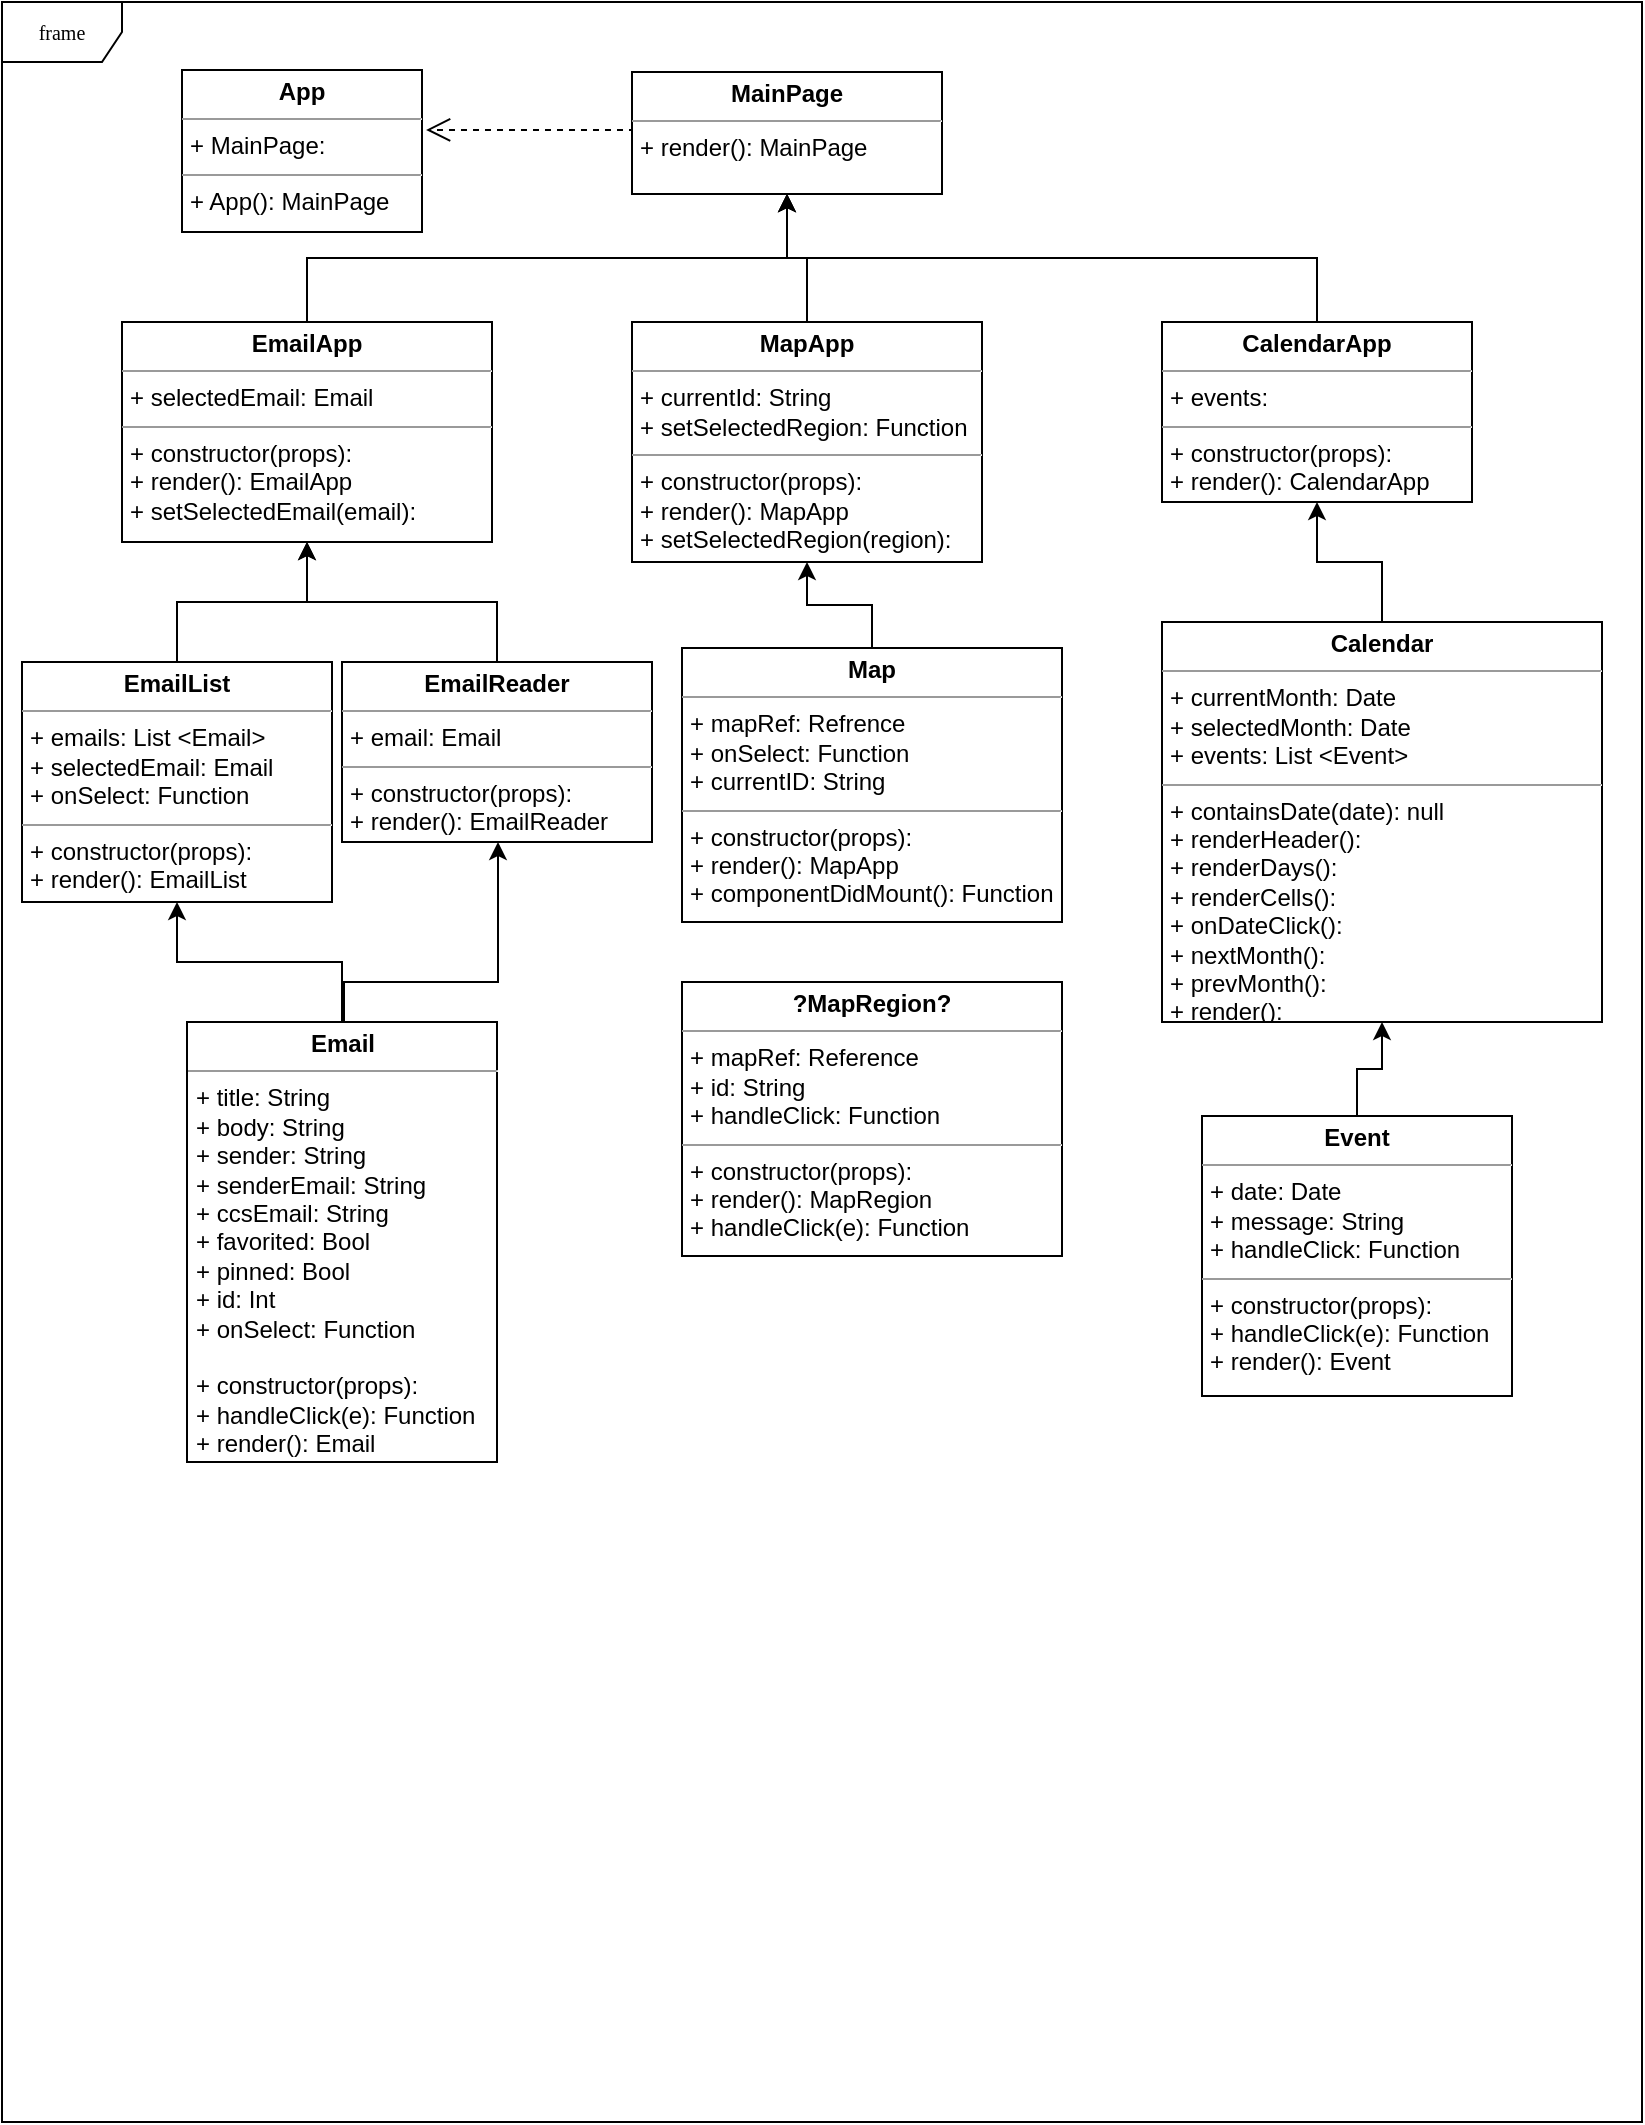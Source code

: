 <mxfile version="12.3.6" type="google" pages="1"><diagram name="Page-1" id="c4acf3e9-155e-7222-9cf6-157b1a14988f"><mxGraphModel dx="460" dy="904" grid="1" gridSize="10" guides="1" tooltips="1" connect="1" arrows="1" fold="1" page="1" pageScale="1" pageWidth="850" pageHeight="1100" background="#ffffff" math="0" shadow="0"><root><mxCell id="0"/><mxCell id="1" parent="0"/><mxCell id="17acba5748e5396b-1" value="frame" style="shape=umlFrame;whiteSpace=wrap;html=1;rounded=0;shadow=0;comic=0;labelBackgroundColor=none;strokeWidth=1;fontFamily=Verdana;fontSize=10;align=center;" parent="1" vertex="1"><mxGeometry x="20" y="20" width="820" height="1060" as="geometry"/></mxCell><mxCell id="5d2195bd80daf111-15" value="&lt;p style=&quot;margin: 0px ; margin-top: 4px ; text-align: center&quot;&gt;&lt;b&gt;MainPage&lt;/b&gt;&lt;/p&gt;&lt;hr size=&quot;1&quot;&gt;&lt;p style=&quot;margin: 0px ; margin-left: 4px&quot;&gt;&lt;span&gt;+ render(): MainPage&lt;/span&gt;&lt;br&gt;&lt;/p&gt;&lt;p style=&quot;margin: 0px ; margin-left: 4px&quot;&gt;&lt;br&gt;&lt;/p&gt;" style="verticalAlign=top;align=left;overflow=fill;fontSize=12;fontFamily=Helvetica;html=1;rounded=0;shadow=0;comic=0;labelBackgroundColor=none;strokeWidth=1" parent="1" vertex="1"><mxGeometry x="335" y="55" width="155" height="61" as="geometry"/></mxCell><mxCell id="5d2195bd80daf111-21" style="edgeStyle=orthogonalEdgeStyle;rounded=0;html=1;labelBackgroundColor=none;startFill=0;endArrow=open;endFill=0;endSize=10;fontFamily=Verdana;fontSize=10;dashed=1;exitX=0;exitY=0.5;exitDx=0;exitDy=0;entryX=1.017;entryY=0.37;entryDx=0;entryDy=0;entryPerimeter=0;" parent="1" source="5d2195bd80daf111-15" target="5d2195bd80daf111-19" edge="1"><mxGeometry relative="1" as="geometry"><mxPoint x="330" y="94" as="sourcePoint"/><mxPoint x="230" y="94" as="targetPoint"/><Array as="points"><mxPoint x="335" y="84"/></Array></mxGeometry></mxCell><mxCell id="5d2195bd80daf111-19" value="&lt;p style=&quot;margin: 0px ; margin-top: 4px ; text-align: center&quot;&gt;&lt;b&gt;App&lt;/b&gt;&lt;/p&gt;&lt;hr size=&quot;1&quot;&gt;&lt;p style=&quot;margin: 0px ; margin-left: 4px&quot;&gt;+ MainPage:&lt;br&gt;&lt;/p&gt;&lt;hr size=&quot;1&quot;&gt;&lt;p style=&quot;margin: 0px ; margin-left: 4px&quot;&gt;+ App(): MainPage&lt;br&gt;&lt;br&gt;&lt;/p&gt;" style="verticalAlign=top;align=left;overflow=fill;fontSize=12;fontFamily=Helvetica;html=1;rounded=0;shadow=0;comic=0;labelBackgroundColor=none;strokeWidth=1" parent="1" vertex="1"><mxGeometry x="110" y="54" width="120" height="81" as="geometry"/></mxCell><mxCell id="Gejg4hsKHDjYNl8pGcNS-28" style="edgeStyle=orthogonalEdgeStyle;rounded=0;orthogonalLoop=1;jettySize=auto;html=1;entryX=0.5;entryY=1;entryDx=0;entryDy=0;exitX=0.5;exitY=0;exitDx=0;exitDy=0;" edge="1" parent="1" source="Gejg4hsKHDjYNl8pGcNS-16" target="5d2195bd80daf111-15"><mxGeometry relative="1" as="geometry"/></mxCell><mxCell id="Gejg4hsKHDjYNl8pGcNS-16" value="&lt;p style=&quot;margin: 0px ; margin-top: 4px ; text-align: center&quot;&gt;&lt;b&gt;EmailApp&lt;/b&gt;&lt;/p&gt;&lt;hr size=&quot;1&quot;&gt;&lt;p style=&quot;margin: 0px ; margin-left: 4px&quot;&gt;+ selectedEmail: Email&lt;br&gt;&lt;/p&gt;&lt;hr size=&quot;1&quot;&gt;&lt;p style=&quot;margin: 0px ; margin-left: 4px&quot;&gt;+ constructor(props):&lt;/p&gt;&lt;p style=&quot;margin: 0px ; margin-left: 4px&quot;&gt;+ render(): EmailApp&lt;/p&gt;&lt;p style=&quot;margin: 0px ; margin-left: 4px&quot;&gt;+ setSelectedEmail(email):&lt;br&gt;&lt;br&gt;&lt;/p&gt;" style="verticalAlign=top;align=left;overflow=fill;fontSize=12;fontFamily=Helvetica;html=1;rounded=0;shadow=0;comic=0;labelBackgroundColor=none;strokeWidth=1" vertex="1" parent="1"><mxGeometry x="80" y="180" width="185" height="110" as="geometry"/></mxCell><mxCell id="Gejg4hsKHDjYNl8pGcNS-30" style="edgeStyle=orthogonalEdgeStyle;rounded=0;orthogonalLoop=1;jettySize=auto;html=1;entryX=0.5;entryY=1;entryDx=0;entryDy=0;exitX=0.5;exitY=0;exitDx=0;exitDy=0;" edge="1" parent="1" source="Gejg4hsKHDjYNl8pGcNS-17" target="5d2195bd80daf111-15"><mxGeometry relative="1" as="geometry"/></mxCell><mxCell id="Gejg4hsKHDjYNl8pGcNS-17" value="&lt;p style=&quot;margin: 0px ; margin-top: 4px ; text-align: center&quot;&gt;&lt;b&gt;CalendarApp&lt;/b&gt;&lt;/p&gt;&lt;hr size=&quot;1&quot;&gt;&lt;p style=&quot;margin: 0px ; margin-left: 4px&quot;&gt;+ events:&amp;nbsp;&lt;span&gt;&amp;nbsp;&lt;/span&gt;&lt;/p&gt;&lt;hr size=&quot;1&quot;&gt;&lt;p style=&quot;margin: 0px ; margin-left: 4px&quot;&gt;+ constructor(props):&lt;/p&gt;&lt;p style=&quot;margin: 0px ; margin-left: 4px&quot;&gt;+ render(): CalendarApp&lt;br&gt;&lt;br&gt;&lt;/p&gt;" style="verticalAlign=top;align=left;overflow=fill;fontSize=12;fontFamily=Helvetica;html=1;rounded=0;shadow=0;comic=0;labelBackgroundColor=none;strokeWidth=1" vertex="1" parent="1"><mxGeometry x="600" y="180" width="155" height="90" as="geometry"/></mxCell><mxCell id="Gejg4hsKHDjYNl8pGcNS-29" style="edgeStyle=orthogonalEdgeStyle;rounded=0;orthogonalLoop=1;jettySize=auto;html=1;entryX=0.5;entryY=1;entryDx=0;entryDy=0;" edge="1" parent="1" source="Gejg4hsKHDjYNl8pGcNS-18" target="5d2195bd80daf111-15"><mxGeometry relative="1" as="geometry"/></mxCell><mxCell id="Gejg4hsKHDjYNl8pGcNS-18" value="&lt;p style=&quot;margin: 0px ; margin-top: 4px ; text-align: center&quot;&gt;&lt;b&gt;MapApp&lt;/b&gt;&lt;/p&gt;&lt;hr size=&quot;1&quot;&gt;&lt;p style=&quot;margin: 0px ; margin-left: 4px&quot;&gt;+ currentId: String&lt;br&gt;+ setSelectedRegion: Function&lt;/p&gt;&lt;hr size=&quot;1&quot;&gt;&lt;p style=&quot;margin: 0px ; margin-left: 4px&quot;&gt;+ constructor(props):&lt;/p&gt;&lt;p style=&quot;margin: 0px ; margin-left: 4px&quot;&gt;+ render(): MapApp&lt;br&gt;&lt;/p&gt;&lt;p style=&quot;margin: 0px ; margin-left: 4px&quot;&gt;+ setSelectedRegion(region):&amp;nbsp;&lt;/p&gt;" style="verticalAlign=top;align=left;overflow=fill;fontSize=12;fontFamily=Helvetica;html=1;rounded=0;shadow=0;comic=0;labelBackgroundColor=none;strokeWidth=1" vertex="1" parent="1"><mxGeometry x="335" y="180" width="175" height="120" as="geometry"/></mxCell><mxCell id="Gejg4hsKHDjYNl8pGcNS-26" style="edgeStyle=orthogonalEdgeStyle;rounded=0;orthogonalLoop=1;jettySize=auto;html=1;exitX=0.5;exitY=0;exitDx=0;exitDy=0;" edge="1" parent="1" source="Gejg4hsKHDjYNl8pGcNS-23" target="Gejg4hsKHDjYNl8pGcNS-16"><mxGeometry relative="1" as="geometry"/></mxCell><mxCell id="Gejg4hsKHDjYNl8pGcNS-23" value="&lt;p style=&quot;margin: 0px ; margin-top: 4px ; text-align: center&quot;&gt;&lt;b&gt;EmailList&lt;/b&gt;&lt;/p&gt;&lt;hr size=&quot;1&quot;&gt;&lt;p style=&quot;margin: 0px ; margin-left: 4px&quot;&gt;+ emails: List &amp;lt;Email&amp;gt;&lt;br&gt;+ selectedEmail: Email&lt;/p&gt;&lt;p style=&quot;margin: 0px ; margin-left: 4px&quot;&gt;+ onSelect: Function&amp;nbsp;&lt;/p&gt;&lt;hr size=&quot;1&quot;&gt;&lt;p style=&quot;margin: 0px ; margin-left: 4px&quot;&gt;+ constructor(props):&lt;/p&gt;&lt;p style=&quot;margin: 0px ; margin-left: 4px&quot;&gt;+ render(): EmailList&lt;/p&gt;&lt;p style=&quot;margin: 0px ; margin-left: 4px&quot;&gt;&lt;br&gt;&lt;br&gt;&lt;/p&gt;" style="verticalAlign=top;align=left;overflow=fill;fontSize=12;fontFamily=Helvetica;html=1;rounded=0;shadow=0;comic=0;labelBackgroundColor=none;strokeWidth=1" vertex="1" parent="1"><mxGeometry x="30" y="350" width="155" height="120" as="geometry"/></mxCell><mxCell id="Gejg4hsKHDjYNl8pGcNS-25" style="edgeStyle=orthogonalEdgeStyle;rounded=0;orthogonalLoop=1;jettySize=auto;html=1;entryX=0.5;entryY=1;entryDx=0;entryDy=0;" edge="1" parent="1" source="Gejg4hsKHDjYNl8pGcNS-24" target="Gejg4hsKHDjYNl8pGcNS-16"><mxGeometry relative="1" as="geometry"/></mxCell><mxCell id="Gejg4hsKHDjYNl8pGcNS-24" value="&lt;p style=&quot;margin: 0px ; margin-top: 4px ; text-align: center&quot;&gt;&lt;b&gt;EmailReader&lt;/b&gt;&lt;/p&gt;&lt;hr size=&quot;1&quot;&gt;&lt;p style=&quot;margin: 0px ; margin-left: 4px&quot;&gt;+ email: Email&amp;nbsp;&lt;span&gt;&amp;nbsp;&lt;/span&gt;&lt;/p&gt;&lt;hr size=&quot;1&quot;&gt;&lt;p style=&quot;margin: 0px ; margin-left: 4px&quot;&gt;+ constructor(props):&lt;/p&gt;&lt;p style=&quot;margin: 0px ; margin-left: 4px&quot;&gt;+ render(): EmailReader&lt;br&gt;&lt;br&gt;&lt;/p&gt;" style="verticalAlign=top;align=left;overflow=fill;fontSize=12;fontFamily=Helvetica;html=1;rounded=0;shadow=0;comic=0;labelBackgroundColor=none;strokeWidth=1" vertex="1" parent="1"><mxGeometry x="190" y="350" width="155" height="90" as="geometry"/></mxCell><mxCell id="Gejg4hsKHDjYNl8pGcNS-32" style="edgeStyle=orthogonalEdgeStyle;rounded=0;orthogonalLoop=1;jettySize=auto;html=1;" edge="1" parent="1" source="Gejg4hsKHDjYNl8pGcNS-31" target="Gejg4hsKHDjYNl8pGcNS-23"><mxGeometry relative="1" as="geometry"/></mxCell><mxCell id="Gejg4hsKHDjYNl8pGcNS-33" style="edgeStyle=orthogonalEdgeStyle;rounded=0;orthogonalLoop=1;jettySize=auto;html=1;exitX=0.5;exitY=0;exitDx=0;exitDy=0;" edge="1" parent="1" source="Gejg4hsKHDjYNl8pGcNS-31" target="Gejg4hsKHDjYNl8pGcNS-24"><mxGeometry relative="1" as="geometry"><Array as="points"><mxPoint x="190" y="550"/><mxPoint x="191" y="550"/><mxPoint x="191" y="510"/><mxPoint x="268" y="510"/></Array></mxGeometry></mxCell><mxCell id="Gejg4hsKHDjYNl8pGcNS-31" value="&lt;p style=&quot;margin: 0px ; margin-top: 4px ; text-align: center&quot;&gt;&lt;b&gt;Email&lt;/b&gt;&lt;/p&gt;&lt;hr size=&quot;1&quot;&gt;&lt;p style=&quot;margin: 0px ; margin-left: 4px&quot;&gt;+ title: String&lt;/p&gt;&lt;p style=&quot;margin: 0px ; margin-left: 4px&quot;&gt;+ body: String&lt;/p&gt;&lt;p style=&quot;margin: 0px ; margin-left: 4px&quot;&gt;+ sender: String&lt;/p&gt;&lt;p style=&quot;margin: 0px ; margin-left: 4px&quot;&gt;+ senderEmail: String&lt;/p&gt;&lt;p style=&quot;margin: 0px ; margin-left: 4px&quot;&gt;+ ccsEmail: String&lt;/p&gt;&lt;p style=&quot;margin: 0px ; margin-left: 4px&quot;&gt;+ favorited: Bool&lt;/p&gt;&lt;p style=&quot;margin: 0px ; margin-left: 4px&quot;&gt;+ pinned: Bool&lt;/p&gt;&lt;p style=&quot;margin: 0px ; margin-left: 4px&quot;&gt;+ id: Int&lt;/p&gt;&lt;p style=&quot;margin: 0px ; margin-left: 4px&quot;&gt;+ onSelect: Function&lt;/p&gt;&lt;p style=&quot;margin: 0px ; margin-left: 4px&quot;&gt;&lt;br&gt;&lt;/p&gt;&lt;p style=&quot;margin: 0px 0px 0px 4px&quot;&gt;+ constructor(props):&lt;/p&gt;&lt;p style=&quot;margin: 0px ; margin-left: 4px&quot;&gt;+ handleClick(e): Function&lt;/p&gt;&lt;p style=&quot;margin: 0px ; margin-left: 4px&quot;&gt;&lt;span&gt;+ render(): Email&lt;/span&gt;&lt;br&gt;&lt;/p&gt;&lt;p style=&quot;margin: 0px ; margin-left: 4px&quot;&gt;&lt;br&gt;&lt;/p&gt;" style="verticalAlign=top;align=left;overflow=fill;fontSize=12;fontFamily=Helvetica;html=1;rounded=0;shadow=0;comic=0;labelBackgroundColor=none;strokeWidth=1" vertex="1" parent="1"><mxGeometry x="112.5" y="530" width="155" height="220" as="geometry"/></mxCell><mxCell id="Gejg4hsKHDjYNl8pGcNS-35" style="edgeStyle=orthogonalEdgeStyle;rounded=0;orthogonalLoop=1;jettySize=auto;html=1;entryX=0.5;entryY=1;entryDx=0;entryDy=0;" edge="1" parent="1" source="Gejg4hsKHDjYNl8pGcNS-34" target="Gejg4hsKHDjYNl8pGcNS-18"><mxGeometry relative="1" as="geometry"/></mxCell><mxCell id="Gejg4hsKHDjYNl8pGcNS-34" value="&lt;p style=&quot;margin: 0px ; margin-top: 4px ; text-align: center&quot;&gt;&lt;b&gt;Map&lt;/b&gt;&lt;/p&gt;&lt;hr size=&quot;1&quot;&gt;&lt;p style=&quot;margin: 0px ; margin-left: 4px&quot;&gt;+ mapRef: Refrence&lt;br&gt;+ onSelect: Function&lt;/p&gt;&lt;p style=&quot;margin: 0px ; margin-left: 4px&quot;&gt;+ currentID: String&lt;/p&gt;&lt;hr size=&quot;1&quot;&gt;&lt;p style=&quot;margin: 0px ; margin-left: 4px&quot;&gt;+ constructor(props):&lt;/p&gt;&lt;p style=&quot;margin: 0px ; margin-left: 4px&quot;&gt;+ render(): MapApp&lt;br&gt;&lt;/p&gt;&lt;p style=&quot;margin: 0px ; margin-left: 4px&quot;&gt;+ componentDidMount(): Function&amp;nbsp;&lt;/p&gt;" style="verticalAlign=top;align=left;overflow=fill;fontSize=12;fontFamily=Helvetica;html=1;rounded=0;shadow=0;comic=0;labelBackgroundColor=none;strokeWidth=1" vertex="1" parent="1"><mxGeometry x="360" y="343" width="190" height="137" as="geometry"/></mxCell><mxCell id="Gejg4hsKHDjYNl8pGcNS-36" value="&lt;p style=&quot;margin: 0px ; margin-top: 4px ; text-align: center&quot;&gt;&lt;b&gt;?MapRegion?&lt;/b&gt;&lt;/p&gt;&lt;hr size=&quot;1&quot;&gt;&lt;p style=&quot;margin: 0px ; margin-left: 4px&quot;&gt;+ mapRef: Reference&lt;br&gt;+ id: String&lt;/p&gt;&lt;p style=&quot;margin: 0px ; margin-left: 4px&quot;&gt;+ handleClick: Function&lt;/p&gt;&lt;hr size=&quot;1&quot;&gt;&lt;p style=&quot;margin: 0px ; margin-left: 4px&quot;&gt;+ constructor(props):&lt;/p&gt;&lt;p style=&quot;margin: 0px ; margin-left: 4px&quot;&gt;+ render(): MapRegion&lt;br&gt;&lt;/p&gt;&lt;p style=&quot;margin: 0px ; margin-left: 4px&quot;&gt;+ handleClick(e): Function&lt;/p&gt;" style="verticalAlign=top;align=left;overflow=fill;fontSize=12;fontFamily=Helvetica;html=1;rounded=0;shadow=0;comic=0;labelBackgroundColor=none;strokeWidth=1" vertex="1" parent="1"><mxGeometry x="360" y="510" width="190" height="137" as="geometry"/></mxCell><mxCell id="Gejg4hsKHDjYNl8pGcNS-38" style="edgeStyle=orthogonalEdgeStyle;rounded=0;orthogonalLoop=1;jettySize=auto;html=1;entryX=0.5;entryY=1;entryDx=0;entryDy=0;" edge="1" parent="1" source="Gejg4hsKHDjYNl8pGcNS-37" target="Gejg4hsKHDjYNl8pGcNS-17"><mxGeometry relative="1" as="geometry"/></mxCell><mxCell id="Gejg4hsKHDjYNl8pGcNS-37" value="&lt;p style=&quot;margin: 0px ; margin-top: 4px ; text-align: center&quot;&gt;&lt;b&gt;Calendar&lt;/b&gt;&lt;/p&gt;&lt;hr size=&quot;1&quot;&gt;&lt;p style=&quot;margin: 0px ; margin-left: 4px&quot;&gt;+ currentMonth: Date&lt;/p&gt;&lt;p style=&quot;margin: 0px ; margin-left: 4px&quot;&gt;+ selectedMonth: Date&lt;/p&gt;&lt;p style=&quot;margin: 0px ; margin-left: 4px&quot;&gt;+ events: List &amp;lt;Event&amp;gt;&amp;nbsp;&lt;span&gt;&amp;nbsp;&lt;/span&gt;&lt;/p&gt;&lt;hr size=&quot;1&quot;&gt;&lt;p style=&quot;margin: 0px ; margin-left: 4px&quot;&gt;+ containsDate(date): null&lt;/p&gt;&lt;p style=&quot;margin: 0px ; margin-left: 4px&quot;&gt;+ renderHeader():&lt;/p&gt;&lt;p style=&quot;margin: 0px ; margin-left: 4px&quot;&gt;+ renderDays():&amp;nbsp;&lt;/p&gt;&lt;p style=&quot;margin: 0px ; margin-left: 4px&quot;&gt;+ renderCells():&lt;/p&gt;&lt;p style=&quot;margin: 0px ; margin-left: 4px&quot;&gt;+ onDateClick():&amp;nbsp;&lt;/p&gt;&lt;p style=&quot;margin: 0px ; margin-left: 4px&quot;&gt;+ nextMonth():&lt;/p&gt;&lt;p style=&quot;margin: 0px ; margin-left: 4px&quot;&gt;+ prevMonth():&lt;/p&gt;&lt;p style=&quot;margin: 0px ; margin-left: 4px&quot;&gt;+ render():&amp;nbsp;&lt;br&gt;&lt;br&gt;&lt;/p&gt;" style="verticalAlign=top;align=left;overflow=fill;fontSize=12;fontFamily=Helvetica;html=1;rounded=0;shadow=0;comic=0;labelBackgroundColor=none;strokeWidth=1" vertex="1" parent="1"><mxGeometry x="600" y="330" width="220" height="200" as="geometry"/></mxCell><mxCell id="Gejg4hsKHDjYNl8pGcNS-40" style="edgeStyle=orthogonalEdgeStyle;rounded=0;orthogonalLoop=1;jettySize=auto;html=1;entryX=0.5;entryY=1;entryDx=0;entryDy=0;" edge="1" parent="1" source="Gejg4hsKHDjYNl8pGcNS-39" target="Gejg4hsKHDjYNl8pGcNS-37"><mxGeometry relative="1" as="geometry"/></mxCell><mxCell id="Gejg4hsKHDjYNl8pGcNS-39" value="&lt;p style=&quot;margin: 0px ; margin-top: 4px ; text-align: center&quot;&gt;&lt;b&gt;Event&lt;/b&gt;&lt;/p&gt;&lt;hr size=&quot;1&quot;&gt;&lt;p style=&quot;margin: 0px ; margin-left: 4px&quot;&gt;+ date: Date&lt;/p&gt;&lt;p style=&quot;margin: 0px ; margin-left: 4px&quot;&gt;+ message: String&lt;/p&gt;&lt;p style=&quot;margin: 0px ; margin-left: 4px&quot;&gt;+ handleClick: Function&amp;nbsp;&lt;span&gt;&amp;nbsp;&lt;/span&gt;&lt;/p&gt;&lt;hr size=&quot;1&quot;&gt;&lt;p style=&quot;margin: 0px ; margin-left: 4px&quot;&gt;+ constructor(props):&lt;/p&gt;&lt;p style=&quot;margin: 0px ; margin-left: 4px&quot;&gt;+ handleClick(e): Function&lt;/p&gt;&lt;p style=&quot;margin: 0px ; margin-left: 4px&quot;&gt;+ render(): Event&lt;br&gt;&lt;br&gt;&lt;/p&gt;" style="verticalAlign=top;align=left;overflow=fill;fontSize=12;fontFamily=Helvetica;html=1;rounded=0;shadow=0;comic=0;labelBackgroundColor=none;strokeWidth=1" vertex="1" parent="1"><mxGeometry x="620" y="577" width="155" height="140" as="geometry"/></mxCell></root></mxGraphModel></diagram></mxfile>